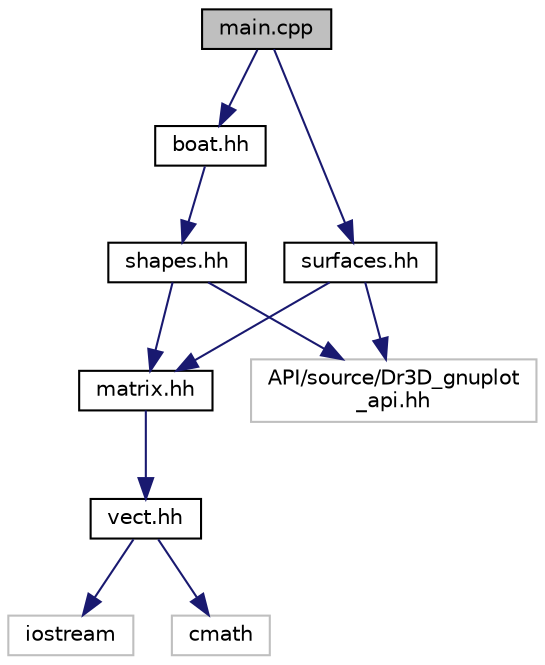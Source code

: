 digraph "main.cpp"
{
  edge [fontname="Helvetica",fontsize="10",labelfontname="Helvetica",labelfontsize="10"];
  node [fontname="Helvetica",fontsize="10",shape=record];
  Node0 [label="main.cpp",height=0.2,width=0.4,color="black", fillcolor="grey75", style="filled", fontcolor="black"];
  Node0 -> Node1 [color="midnightblue",fontsize="10",style="solid",fontname="Helvetica"];
  Node1 [label="boat.hh",height=0.2,width=0.4,color="black", fillcolor="white", style="filled",URL="$boat_8hh.html"];
  Node1 -> Node2 [color="midnightblue",fontsize="10",style="solid",fontname="Helvetica"];
  Node2 [label="shapes.hh",height=0.2,width=0.4,color="black", fillcolor="white", style="filled",URL="$shapes_8hh.html"];
  Node2 -> Node3 [color="midnightblue",fontsize="10",style="solid",fontname="Helvetica"];
  Node3 [label="matrix.hh",height=0.2,width=0.4,color="black", fillcolor="white", style="filled",URL="$matrix_8hh.html"];
  Node3 -> Node4 [color="midnightblue",fontsize="10",style="solid",fontname="Helvetica"];
  Node4 [label="vect.hh",height=0.2,width=0.4,color="black", fillcolor="white", style="filled",URL="$vect_8hh.html"];
  Node4 -> Node5 [color="midnightblue",fontsize="10",style="solid",fontname="Helvetica"];
  Node5 [label="iostream",height=0.2,width=0.4,color="grey75", fillcolor="white", style="filled"];
  Node4 -> Node6 [color="midnightblue",fontsize="10",style="solid",fontname="Helvetica"];
  Node6 [label="cmath",height=0.2,width=0.4,color="grey75", fillcolor="white", style="filled"];
  Node2 -> Node7 [color="midnightblue",fontsize="10",style="solid",fontname="Helvetica"];
  Node7 [label="API/source/Dr3D_gnuplot\l_api.hh",height=0.2,width=0.4,color="grey75", fillcolor="white", style="filled"];
  Node0 -> Node8 [color="midnightblue",fontsize="10",style="solid",fontname="Helvetica"];
  Node8 [label="surfaces.hh",height=0.2,width=0.4,color="black", fillcolor="white", style="filled",URL="$surfaces_8hh.html"];
  Node8 -> Node3 [color="midnightblue",fontsize="10",style="solid",fontname="Helvetica"];
  Node8 -> Node7 [color="midnightblue",fontsize="10",style="solid",fontname="Helvetica"];
}

